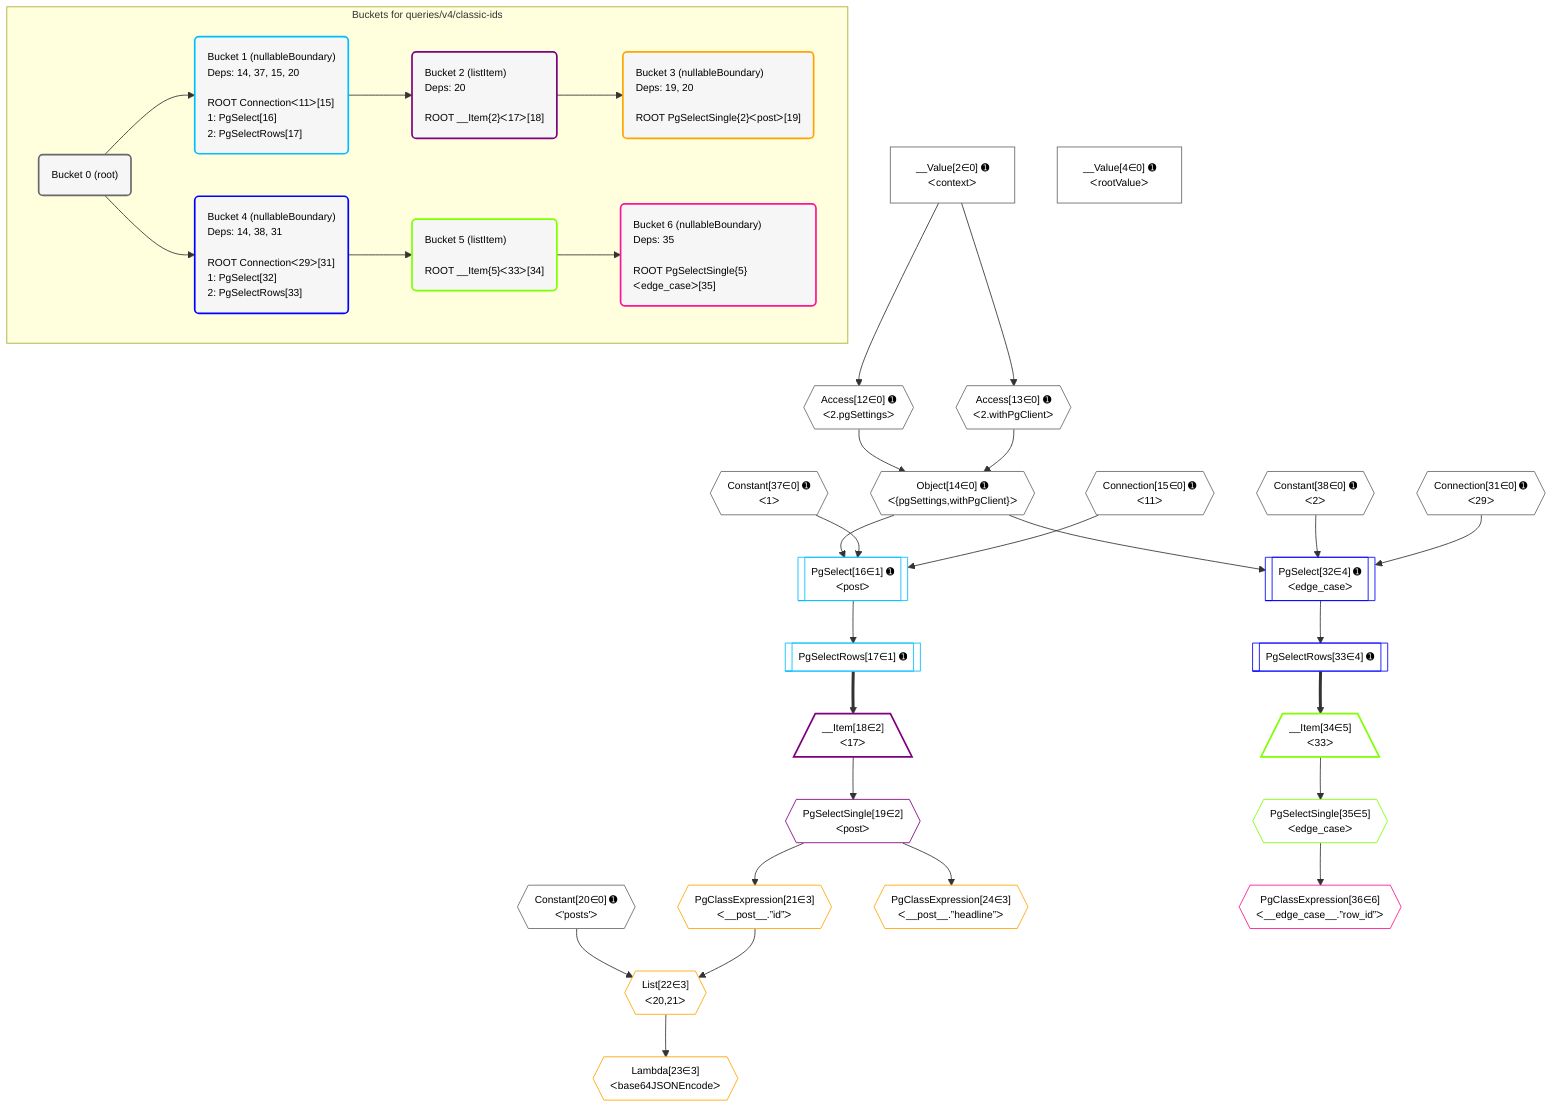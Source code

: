 %%{init: {'themeVariables': { 'fontSize': '12px'}}}%%
graph TD
    classDef path fill:#eee,stroke:#000,color:#000
    classDef plan fill:#fff,stroke-width:1px,color:#000
    classDef itemplan fill:#fff,stroke-width:2px,color:#000
    classDef unbatchedplan fill:#dff,stroke-width:1px,color:#000
    classDef sideeffectplan fill:#fcc,stroke-width:2px,color:#000
    classDef bucket fill:#f6f6f6,color:#000,stroke-width:2px,text-align:left


    %% plan dependencies
    Object14{{"Object[14∈0] ➊<br />ᐸ{pgSettings,withPgClient}ᐳ"}}:::plan
    Access12{{"Access[12∈0] ➊<br />ᐸ2.pgSettingsᐳ"}}:::plan
    Access13{{"Access[13∈0] ➊<br />ᐸ2.withPgClientᐳ"}}:::plan
    Access12 & Access13 --> Object14
    __Value2["__Value[2∈0] ➊<br />ᐸcontextᐳ"]:::plan
    __Value2 --> Access12
    __Value2 --> Access13
    __Value4["__Value[4∈0] ➊<br />ᐸrootValueᐳ"]:::plan
    Connection15{{"Connection[15∈0] ➊<br />ᐸ11ᐳ"}}:::plan
    Constant20{{"Constant[20∈0] ➊<br />ᐸ'posts'ᐳ"}}:::plan
    Connection31{{"Connection[31∈0] ➊<br />ᐸ29ᐳ"}}:::plan
    Constant37{{"Constant[37∈0] ➊<br />ᐸ1ᐳ"}}:::plan
    Constant38{{"Constant[38∈0] ➊<br />ᐸ2ᐳ"}}:::plan
    PgSelect16[["PgSelect[16∈1] ➊<br />ᐸpostᐳ"]]:::plan
    Object14 & Constant37 & Connection15 --> PgSelect16
    PgSelectRows17[["PgSelectRows[17∈1] ➊"]]:::plan
    PgSelect16 --> PgSelectRows17
    __Item18[/"__Item[18∈2]<br />ᐸ17ᐳ"\]:::itemplan
    PgSelectRows17 ==> __Item18
    PgSelectSingle19{{"PgSelectSingle[19∈2]<br />ᐸpostᐳ"}}:::plan
    __Item18 --> PgSelectSingle19
    List22{{"List[22∈3]<br />ᐸ20,21ᐳ"}}:::plan
    PgClassExpression21{{"PgClassExpression[21∈3]<br />ᐸ__post__.”id”ᐳ"}}:::plan
    Constant20 & PgClassExpression21 --> List22
    PgSelectSingle19 --> PgClassExpression21
    Lambda23{{"Lambda[23∈3]<br />ᐸbase64JSONEncodeᐳ"}}:::plan
    List22 --> Lambda23
    PgClassExpression24{{"PgClassExpression[24∈3]<br />ᐸ__post__.”headline”ᐳ"}}:::plan
    PgSelectSingle19 --> PgClassExpression24
    PgSelect32[["PgSelect[32∈4] ➊<br />ᐸedge_caseᐳ"]]:::plan
    Object14 & Constant38 & Connection31 --> PgSelect32
    PgSelectRows33[["PgSelectRows[33∈4] ➊"]]:::plan
    PgSelect32 --> PgSelectRows33
    __Item34[/"__Item[34∈5]<br />ᐸ33ᐳ"\]:::itemplan
    PgSelectRows33 ==> __Item34
    PgSelectSingle35{{"PgSelectSingle[35∈5]<br />ᐸedge_caseᐳ"}}:::plan
    __Item34 --> PgSelectSingle35
    PgClassExpression36{{"PgClassExpression[36∈6]<br />ᐸ__edge_case__.”row_id”ᐳ"}}:::plan
    PgSelectSingle35 --> PgClassExpression36

    %% define steps

    subgraph "Buckets for queries/v4/classic-ids"
    Bucket0("Bucket 0 (root)"):::bucket
    classDef bucket0 stroke:#696969
    class Bucket0,__Value2,__Value4,Access12,Access13,Object14,Connection15,Constant20,Connection31,Constant37,Constant38 bucket0
    Bucket1("Bucket 1 (nullableBoundary)<br />Deps: 14, 37, 15, 20<br /><br />ROOT Connectionᐸ11ᐳ[15]<br />1: PgSelect[16]<br />2: PgSelectRows[17]"):::bucket
    classDef bucket1 stroke:#00bfff
    class Bucket1,PgSelect16,PgSelectRows17 bucket1
    Bucket2("Bucket 2 (listItem)<br />Deps: 20<br /><br />ROOT __Item{2}ᐸ17ᐳ[18]"):::bucket
    classDef bucket2 stroke:#7f007f
    class Bucket2,__Item18,PgSelectSingle19 bucket2
    Bucket3("Bucket 3 (nullableBoundary)<br />Deps: 19, 20<br /><br />ROOT PgSelectSingle{2}ᐸpostᐳ[19]"):::bucket
    classDef bucket3 stroke:#ffa500
    class Bucket3,PgClassExpression21,List22,Lambda23,PgClassExpression24 bucket3
    Bucket4("Bucket 4 (nullableBoundary)<br />Deps: 14, 38, 31<br /><br />ROOT Connectionᐸ29ᐳ[31]<br />1: PgSelect[32]<br />2: PgSelectRows[33]"):::bucket
    classDef bucket4 stroke:#0000ff
    class Bucket4,PgSelect32,PgSelectRows33 bucket4
    Bucket5("Bucket 5 (listItem)<br /><br />ROOT __Item{5}ᐸ33ᐳ[34]"):::bucket
    classDef bucket5 stroke:#7fff00
    class Bucket5,__Item34,PgSelectSingle35 bucket5
    Bucket6("Bucket 6 (nullableBoundary)<br />Deps: 35<br /><br />ROOT PgSelectSingle{5}ᐸedge_caseᐳ[35]"):::bucket
    classDef bucket6 stroke:#ff1493
    class Bucket6,PgClassExpression36 bucket6
    Bucket0 --> Bucket1 & Bucket4
    Bucket1 --> Bucket2
    Bucket2 --> Bucket3
    Bucket4 --> Bucket5
    Bucket5 --> Bucket6
    end